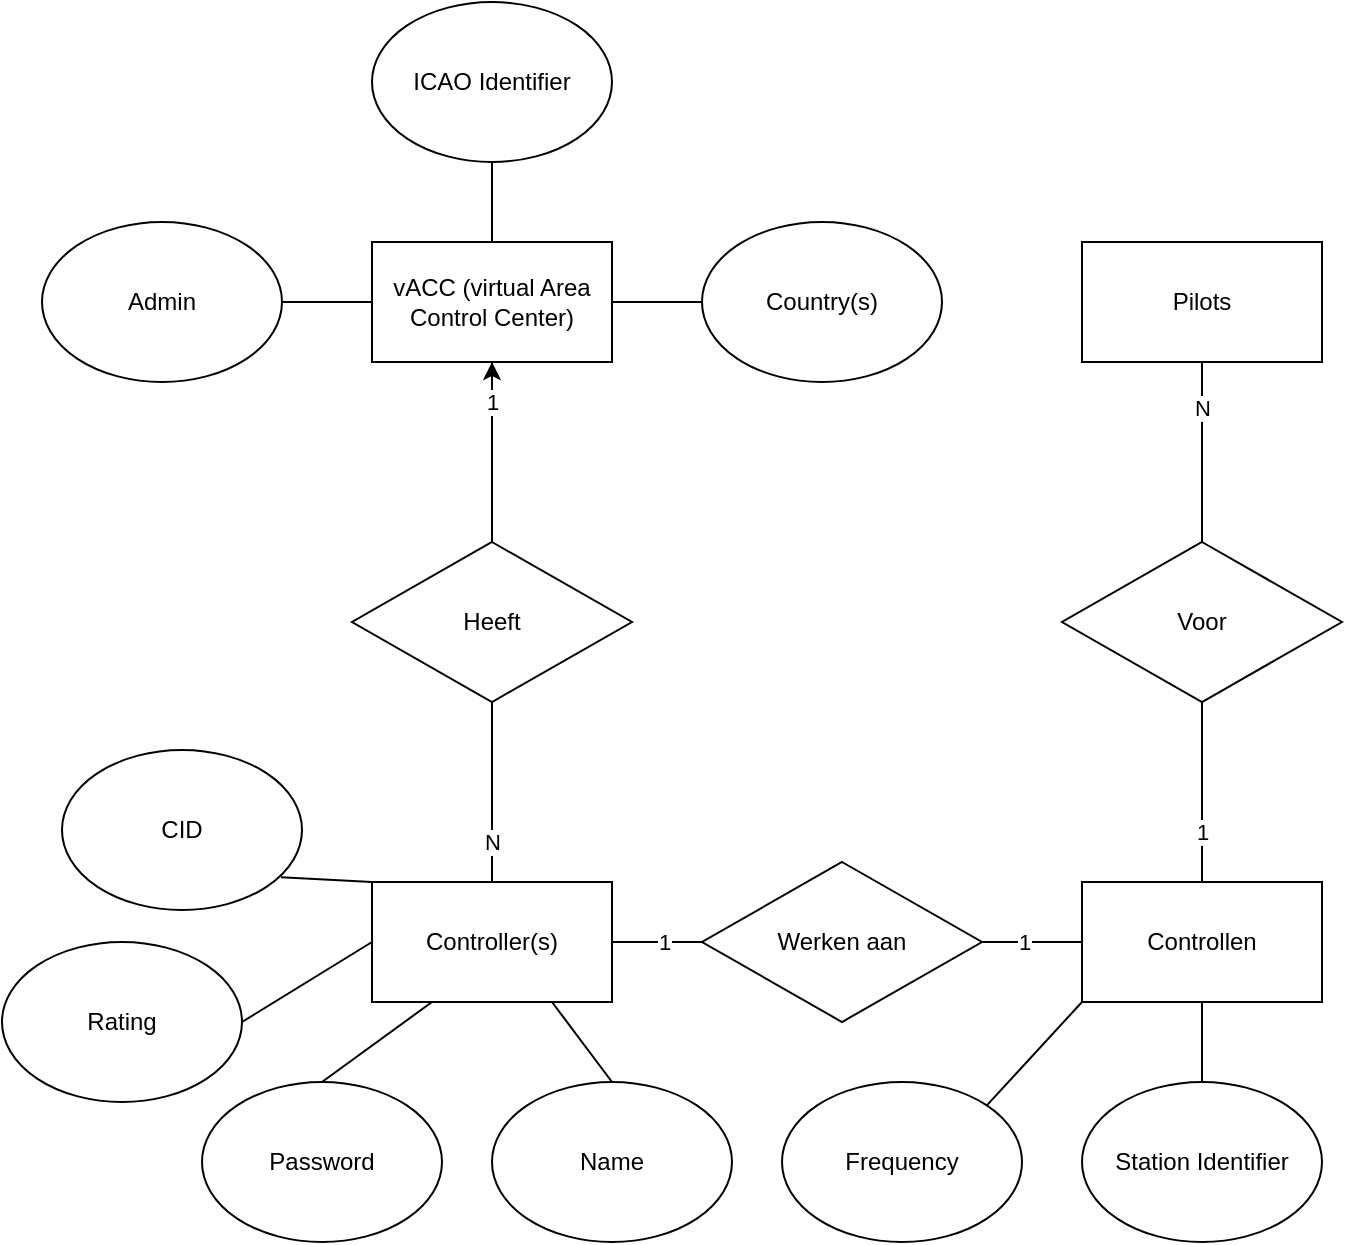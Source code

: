 <mxfile version="22.0.3" type="device">
  <diagram name="Page-1" id="7GcEhBa23NJhz4Gh101i">
    <mxGraphModel dx="1290" dy="621" grid="1" gridSize="10" guides="1" tooltips="1" connect="1" arrows="1" fold="1" page="1" pageScale="1" pageWidth="1169" pageHeight="827" math="0" shadow="0">
      <root>
        <mxCell id="0" />
        <mxCell id="1" parent="0" />
        <mxCell id="F1Zz0u77duIRLgyqXavo-1" value="vACC (virtual Area Control Center)" style="rounded=0;whiteSpace=wrap;html=1;" vertex="1" parent="1">
          <mxGeometry x="525" y="200" width="120" height="60" as="geometry" />
        </mxCell>
        <mxCell id="F1Zz0u77duIRLgyqXavo-3" value="ICAO Identifier" style="ellipse;whiteSpace=wrap;html=1;" vertex="1" parent="1">
          <mxGeometry x="525" y="80" width="120" height="80" as="geometry" />
        </mxCell>
        <mxCell id="F1Zz0u77duIRLgyqXavo-4" value="Country(s)" style="ellipse;whiteSpace=wrap;html=1;" vertex="1" parent="1">
          <mxGeometry x="690" y="190" width="120" height="80" as="geometry" />
        </mxCell>
        <mxCell id="F1Zz0u77duIRLgyqXavo-5" value="Admin" style="ellipse;whiteSpace=wrap;html=1;" vertex="1" parent="1">
          <mxGeometry x="360" y="190" width="120" height="80" as="geometry" />
        </mxCell>
        <mxCell id="F1Zz0u77duIRLgyqXavo-7" value="" style="endArrow=none;html=1;rounded=0;exitX=1;exitY=0.5;exitDx=0;exitDy=0;entryX=0;entryY=0.5;entryDx=0;entryDy=0;" edge="1" parent="1" source="F1Zz0u77duIRLgyqXavo-5" target="F1Zz0u77duIRLgyqXavo-1">
          <mxGeometry width="50" height="50" relative="1" as="geometry">
            <mxPoint x="560" y="350" as="sourcePoint" />
            <mxPoint x="610" y="300" as="targetPoint" />
          </mxGeometry>
        </mxCell>
        <mxCell id="F1Zz0u77duIRLgyqXavo-8" value="" style="endArrow=none;html=1;rounded=0;entryX=0;entryY=0.5;entryDx=0;entryDy=0;exitX=1;exitY=0.5;exitDx=0;exitDy=0;" edge="1" parent="1" source="F1Zz0u77duIRLgyqXavo-1" target="F1Zz0u77duIRLgyqXavo-4">
          <mxGeometry width="50" height="50" relative="1" as="geometry">
            <mxPoint x="560" y="350" as="sourcePoint" />
            <mxPoint x="610" y="300" as="targetPoint" />
          </mxGeometry>
        </mxCell>
        <mxCell id="F1Zz0u77duIRLgyqXavo-9" value="" style="endArrow=none;html=1;rounded=0;entryX=0.5;entryY=1;entryDx=0;entryDy=0;exitX=0.5;exitY=0;exitDx=0;exitDy=0;" edge="1" parent="1" source="F1Zz0u77duIRLgyqXavo-1" target="F1Zz0u77duIRLgyqXavo-3">
          <mxGeometry width="50" height="50" relative="1" as="geometry">
            <mxPoint x="560" y="350" as="sourcePoint" />
            <mxPoint x="580" y="170" as="targetPoint" />
          </mxGeometry>
        </mxCell>
        <mxCell id="F1Zz0u77duIRLgyqXavo-41" value="" style="edgeStyle=orthogonalEdgeStyle;rounded=0;orthogonalLoop=1;jettySize=auto;html=1;" edge="1" parent="1" source="F1Zz0u77duIRLgyqXavo-10" target="F1Zz0u77duIRLgyqXavo-1">
          <mxGeometry relative="1" as="geometry" />
        </mxCell>
        <mxCell id="F1Zz0u77duIRLgyqXavo-10" value="Heeft" style="rhombus;whiteSpace=wrap;html=1;" vertex="1" parent="1">
          <mxGeometry x="515" y="350" width="140" height="80" as="geometry" />
        </mxCell>
        <mxCell id="F1Zz0u77duIRLgyqXavo-11" value="" style="endArrow=none;html=1;rounded=0;entryX=0.5;entryY=1;entryDx=0;entryDy=0;exitX=0.5;exitY=0;exitDx=0;exitDy=0;" edge="1" parent="1" source="F1Zz0u77duIRLgyqXavo-10" target="F1Zz0u77duIRLgyqXavo-1">
          <mxGeometry width="50" height="50" relative="1" as="geometry">
            <mxPoint x="560" y="350" as="sourcePoint" />
            <mxPoint x="610" y="300" as="targetPoint" />
          </mxGeometry>
        </mxCell>
        <mxCell id="F1Zz0u77duIRLgyqXavo-38" value="1" style="edgeLabel;html=1;align=center;verticalAlign=middle;resizable=0;points=[];" vertex="1" connectable="0" parent="F1Zz0u77duIRLgyqXavo-11">
          <mxGeometry x="0.596" y="5" relative="1" as="geometry">
            <mxPoint x="5" y="2" as="offset" />
          </mxGeometry>
        </mxCell>
        <mxCell id="F1Zz0u77duIRLgyqXavo-12" value="Controller(s)" style="rounded=0;whiteSpace=wrap;html=1;" vertex="1" parent="1">
          <mxGeometry x="525" y="520" width="120" height="60" as="geometry" />
        </mxCell>
        <mxCell id="F1Zz0u77duIRLgyqXavo-13" value="" style="endArrow=none;html=1;rounded=0;entryX=0.5;entryY=1;entryDx=0;entryDy=0;exitX=0.5;exitY=0;exitDx=0;exitDy=0;" edge="1" parent="1" source="F1Zz0u77duIRLgyqXavo-12" target="F1Zz0u77duIRLgyqXavo-10">
          <mxGeometry width="50" height="50" relative="1" as="geometry">
            <mxPoint x="560" y="550" as="sourcePoint" />
            <mxPoint x="610" y="500" as="targetPoint" />
          </mxGeometry>
        </mxCell>
        <mxCell id="F1Zz0u77duIRLgyqXavo-42" value="N" style="edgeLabel;html=1;align=center;verticalAlign=middle;resizable=0;points=[];" vertex="1" connectable="0" parent="F1Zz0u77duIRLgyqXavo-13">
          <mxGeometry x="-0.36" y="4" relative="1" as="geometry">
            <mxPoint x="4" y="9" as="offset" />
          </mxGeometry>
        </mxCell>
        <mxCell id="F1Zz0u77duIRLgyqXavo-14" value="CID" style="ellipse;whiteSpace=wrap;html=1;" vertex="1" parent="1">
          <mxGeometry x="370" y="454" width="120" height="80" as="geometry" />
        </mxCell>
        <mxCell id="F1Zz0u77duIRLgyqXavo-15" value="Rating" style="ellipse;whiteSpace=wrap;html=1;" vertex="1" parent="1">
          <mxGeometry x="340" y="550" width="120" height="80" as="geometry" />
        </mxCell>
        <mxCell id="F1Zz0u77duIRLgyqXavo-16" value="Password" style="ellipse;whiteSpace=wrap;html=1;" vertex="1" parent="1">
          <mxGeometry x="440" y="620" width="120" height="80" as="geometry" />
        </mxCell>
        <mxCell id="F1Zz0u77duIRLgyqXavo-17" value="Name" style="ellipse;whiteSpace=wrap;html=1;" vertex="1" parent="1">
          <mxGeometry x="585" y="620" width="120" height="80" as="geometry" />
        </mxCell>
        <mxCell id="F1Zz0u77duIRLgyqXavo-18" value="" style="endArrow=none;html=1;rounded=0;entryX=0.913;entryY=0.795;entryDx=0;entryDy=0;exitX=0;exitY=0;exitDx=0;exitDy=0;entryPerimeter=0;" edge="1" parent="1" source="F1Zz0u77duIRLgyqXavo-12" target="F1Zz0u77duIRLgyqXavo-14">
          <mxGeometry width="50" height="50" relative="1" as="geometry">
            <mxPoint x="500" y="580" as="sourcePoint" />
            <mxPoint x="610" y="500" as="targetPoint" />
          </mxGeometry>
        </mxCell>
        <mxCell id="F1Zz0u77duIRLgyqXavo-19" value="" style="endArrow=none;html=1;rounded=0;entryX=0.25;entryY=1;entryDx=0;entryDy=0;exitX=0.5;exitY=0;exitDx=0;exitDy=0;" edge="1" parent="1" source="F1Zz0u77duIRLgyqXavo-16" target="F1Zz0u77duIRLgyqXavo-12">
          <mxGeometry width="50" height="50" relative="1" as="geometry">
            <mxPoint x="560" y="550" as="sourcePoint" />
            <mxPoint x="610" y="500" as="targetPoint" />
          </mxGeometry>
        </mxCell>
        <mxCell id="F1Zz0u77duIRLgyqXavo-20" value="" style="endArrow=none;html=1;rounded=0;entryX=0.75;entryY=1;entryDx=0;entryDy=0;exitX=0.5;exitY=0;exitDx=0;exitDy=0;" edge="1" parent="1" source="F1Zz0u77duIRLgyqXavo-17" target="F1Zz0u77duIRLgyqXavo-12">
          <mxGeometry width="50" height="50" relative="1" as="geometry">
            <mxPoint x="560" y="550" as="sourcePoint" />
            <mxPoint x="610" y="500" as="targetPoint" />
          </mxGeometry>
        </mxCell>
        <mxCell id="F1Zz0u77duIRLgyqXavo-23" value="" style="endArrow=none;html=1;rounded=0;exitX=0;exitY=0.5;exitDx=0;exitDy=0;entryX=1;entryY=0.5;entryDx=0;entryDy=0;" edge="1" parent="1" source="F1Zz0u77duIRLgyqXavo-12" target="F1Zz0u77duIRLgyqXavo-15">
          <mxGeometry width="50" height="50" relative="1" as="geometry">
            <mxPoint x="560" y="550" as="sourcePoint" />
            <mxPoint x="610" y="500" as="targetPoint" />
          </mxGeometry>
        </mxCell>
        <mxCell id="F1Zz0u77duIRLgyqXavo-25" value="Werken aan" style="rhombus;whiteSpace=wrap;html=1;" vertex="1" parent="1">
          <mxGeometry x="690" y="510" width="140" height="80" as="geometry" />
        </mxCell>
        <mxCell id="F1Zz0u77duIRLgyqXavo-26" value="" style="endArrow=none;html=1;rounded=0;exitX=1;exitY=0.5;exitDx=0;exitDy=0;entryX=0;entryY=0.5;entryDx=0;entryDy=0;" edge="1" parent="1" source="F1Zz0u77duIRLgyqXavo-12" target="F1Zz0u77duIRLgyqXavo-25">
          <mxGeometry width="50" height="50" relative="1" as="geometry">
            <mxPoint x="860" y="450" as="sourcePoint" />
            <mxPoint x="910" y="400" as="targetPoint" />
          </mxGeometry>
        </mxCell>
        <mxCell id="F1Zz0u77duIRLgyqXavo-43" value="1" style="edgeLabel;html=1;align=center;verticalAlign=middle;resizable=0;points=[];" vertex="1" connectable="0" parent="F1Zz0u77duIRLgyqXavo-26">
          <mxGeometry x="-0.36" y="-1" relative="1" as="geometry">
            <mxPoint x="11" y="-1" as="offset" />
          </mxGeometry>
        </mxCell>
        <mxCell id="F1Zz0u77duIRLgyqXavo-27" value="Controllen" style="rounded=0;whiteSpace=wrap;html=1;" vertex="1" parent="1">
          <mxGeometry x="880" y="520" width="120" height="60" as="geometry" />
        </mxCell>
        <mxCell id="F1Zz0u77duIRLgyqXavo-28" value="" style="endArrow=none;html=1;rounded=0;entryX=0;entryY=0.5;entryDx=0;entryDy=0;exitX=1;exitY=0.5;exitDx=0;exitDy=0;" edge="1" parent="1" source="F1Zz0u77duIRLgyqXavo-25" target="F1Zz0u77duIRLgyqXavo-27">
          <mxGeometry width="50" height="50" relative="1" as="geometry">
            <mxPoint x="830" y="550" as="sourcePoint" />
            <mxPoint x="850" y="500" as="targetPoint" />
          </mxGeometry>
        </mxCell>
        <mxCell id="F1Zz0u77duIRLgyqXavo-44" value="1" style="edgeLabel;html=1;align=center;verticalAlign=middle;resizable=0;points=[];" vertex="1" connectable="0" parent="F1Zz0u77duIRLgyqXavo-28">
          <mxGeometry x="-0.104" y="3" relative="1" as="geometry">
            <mxPoint x="-2" y="3" as="offset" />
          </mxGeometry>
        </mxCell>
        <mxCell id="F1Zz0u77duIRLgyqXavo-29" value="Voor" style="rhombus;whiteSpace=wrap;html=1;" vertex="1" parent="1">
          <mxGeometry x="870" y="350" width="140" height="80" as="geometry" />
        </mxCell>
        <mxCell id="F1Zz0u77duIRLgyqXavo-30" value="" style="endArrow=none;html=1;rounded=0;entryX=0.5;entryY=0;entryDx=0;entryDy=0;exitX=0.5;exitY=1;exitDx=0;exitDy=0;" edge="1" parent="1" source="F1Zz0u77duIRLgyqXavo-29" target="F1Zz0u77duIRLgyqXavo-27">
          <mxGeometry width="50" height="50" relative="1" as="geometry">
            <mxPoint x="860" y="350" as="sourcePoint" />
            <mxPoint x="910" y="300" as="targetPoint" />
          </mxGeometry>
        </mxCell>
        <mxCell id="F1Zz0u77duIRLgyqXavo-45" value="1" style="edgeLabel;html=1;align=center;verticalAlign=middle;resizable=0;points=[];" vertex="1" connectable="0" parent="F1Zz0u77duIRLgyqXavo-30">
          <mxGeometry x="0.449" relative="1" as="geometry">
            <mxPoint as="offset" />
          </mxGeometry>
        </mxCell>
        <mxCell id="F1Zz0u77duIRLgyqXavo-31" value="Pilots" style="rounded=0;whiteSpace=wrap;html=1;" vertex="1" parent="1">
          <mxGeometry x="880" y="200" width="120" height="60" as="geometry" />
        </mxCell>
        <mxCell id="F1Zz0u77duIRLgyqXavo-32" value="" style="endArrow=none;html=1;rounded=0;entryX=0.5;entryY=1;entryDx=0;entryDy=0;exitX=0.5;exitY=0;exitDx=0;exitDy=0;" edge="1" parent="1" source="F1Zz0u77duIRLgyqXavo-29" target="F1Zz0u77duIRLgyqXavo-31">
          <mxGeometry width="50" height="50" relative="1" as="geometry">
            <mxPoint x="860" y="350" as="sourcePoint" />
            <mxPoint x="910" y="300" as="targetPoint" />
          </mxGeometry>
        </mxCell>
        <mxCell id="F1Zz0u77duIRLgyqXavo-46" value="N" style="edgeLabel;html=1;align=center;verticalAlign=middle;resizable=0;points=[];" vertex="1" connectable="0" parent="F1Zz0u77duIRLgyqXavo-32">
          <mxGeometry x="0.484" relative="1" as="geometry">
            <mxPoint as="offset" />
          </mxGeometry>
        </mxCell>
        <mxCell id="F1Zz0u77duIRLgyqXavo-33" value="Station Identifier" style="ellipse;whiteSpace=wrap;html=1;" vertex="1" parent="1">
          <mxGeometry x="880" y="620" width="120" height="80" as="geometry" />
        </mxCell>
        <mxCell id="F1Zz0u77duIRLgyqXavo-34" value="" style="endArrow=none;html=1;rounded=0;entryX=0.5;entryY=1;entryDx=0;entryDy=0;exitX=0.5;exitY=0;exitDx=0;exitDy=0;" edge="1" parent="1" source="F1Zz0u77duIRLgyqXavo-33" target="F1Zz0u77duIRLgyqXavo-27">
          <mxGeometry width="50" height="50" relative="1" as="geometry">
            <mxPoint x="860" y="550" as="sourcePoint" />
            <mxPoint x="910" y="500" as="targetPoint" />
          </mxGeometry>
        </mxCell>
        <mxCell id="F1Zz0u77duIRLgyqXavo-36" value="Frequency" style="ellipse;whiteSpace=wrap;html=1;" vertex="1" parent="1">
          <mxGeometry x="730" y="620" width="120" height="80" as="geometry" />
        </mxCell>
        <mxCell id="F1Zz0u77duIRLgyqXavo-37" value="" style="endArrow=none;html=1;rounded=0;exitX=0;exitY=1;exitDx=0;exitDy=0;entryX=1;entryY=0;entryDx=0;entryDy=0;" edge="1" parent="1" source="F1Zz0u77duIRLgyqXavo-27" target="F1Zz0u77duIRLgyqXavo-36">
          <mxGeometry width="50" height="50" relative="1" as="geometry">
            <mxPoint x="860" y="450" as="sourcePoint" />
            <mxPoint x="910" y="400" as="targetPoint" />
          </mxGeometry>
        </mxCell>
      </root>
    </mxGraphModel>
  </diagram>
</mxfile>
